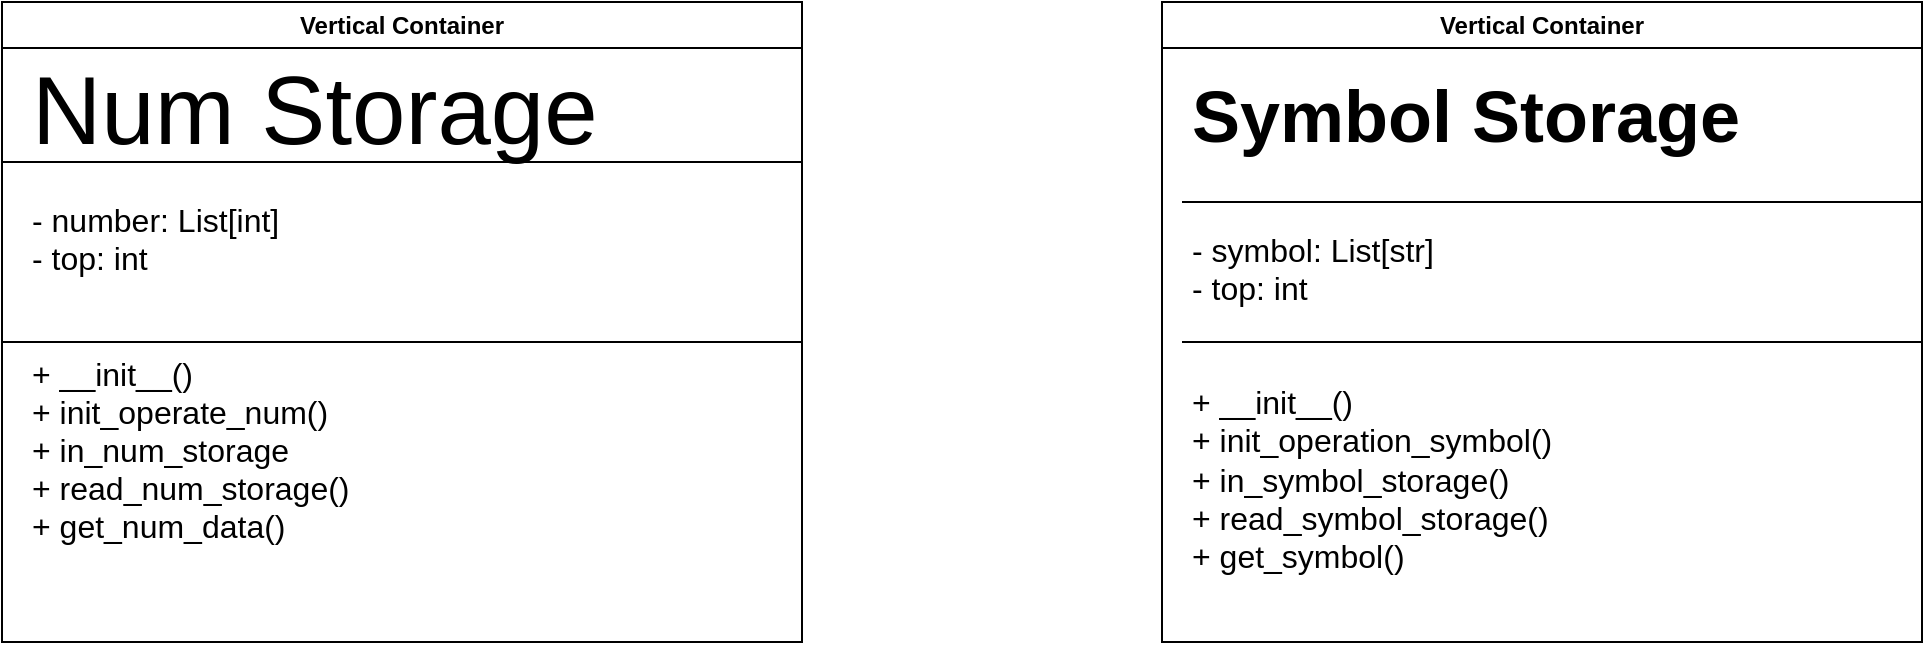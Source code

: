 <mxfile version="23.1.1" type="github">
  <diagram name="Page-1" id="cELOeBPH5fHN-PTh6r6i">
    <mxGraphModel dx="2693" dy="933" grid="1" gridSize="10" guides="1" tooltips="1" connect="1" arrows="1" fold="1" page="1" pageScale="1" pageWidth="850" pageHeight="1100" math="0" shadow="0">
      <root>
        <mxCell id="0" />
        <mxCell id="1" parent="0" />
        <mxCell id="TyUvi6pv0yWCHdS88cj0-25" value="Vertical Container" style="swimlane;whiteSpace=wrap;html=1;" parent="1" vertex="1">
          <mxGeometry x="-100" y="230" width="400" height="320" as="geometry">
            <mxRectangle x="50" y="230" width="140" height="30" as="alternateBounds" />
          </mxGeometry>
        </mxCell>
        <mxCell id="Bwfb_WO4ZSQ5CkVbW3Iq-2" value="&lt;h1&gt;&lt;span style=&quot;background-color: initial; font-weight: normal;&quot;&gt;&lt;font style=&quot;font-size: 48px;&quot;&gt;Num Storage&lt;/font&gt;&lt;/span&gt;&lt;/h1&gt;&lt;div&gt;&lt;span style=&quot;font-size: medium; background-color: initial;&quot;&gt;- number: List[int]&lt;/span&gt;&lt;br&gt;&lt;/div&gt;&lt;div&gt;&lt;font size=&quot;3&quot; style=&quot;&quot;&gt;- top: int&lt;/font&gt;&lt;/div&gt;&lt;div&gt;&lt;font size=&quot;3&quot;&gt;&lt;br&gt;&lt;/font&gt;&lt;/div&gt;&lt;div&gt;&lt;font size=&quot;3&quot;&gt;&lt;br&gt;&lt;/font&gt;&lt;/div&gt;&lt;div&gt;&lt;font size=&quot;3&quot;&gt;+ __init__()&lt;/font&gt;&lt;/div&gt;&lt;div&gt;&lt;font size=&quot;3&quot;&gt;+ init_operate_num()&lt;/font&gt;&lt;/div&gt;&lt;div&gt;&lt;font size=&quot;3&quot;&gt;+ in_num_storage&lt;/font&gt;&lt;/div&gt;&lt;div&gt;&lt;font size=&quot;3&quot;&gt;+ read_num_storage()&lt;/font&gt;&lt;/div&gt;&lt;div&gt;&lt;font size=&quot;3&quot;&gt;+ get_num_data()&lt;/font&gt;&lt;/div&gt;&lt;div&gt;&lt;br&gt;&lt;/div&gt;" style="text;html=1;strokeColor=none;fillColor=none;spacing=5;spacingTop=-20;whiteSpace=wrap;overflow=hidden;rounded=0;" vertex="1" parent="TyUvi6pv0yWCHdS88cj0-25">
          <mxGeometry x="10" y="20" width="380" height="280" as="geometry" />
        </mxCell>
        <mxCell id="Bwfb_WO4ZSQ5CkVbW3Iq-4" value="" style="endArrow=none;html=1;rounded=0;" edge="1" parent="TyUvi6pv0yWCHdS88cj0-25">
          <mxGeometry width="50" height="50" relative="1" as="geometry">
            <mxPoint x="400" y="170" as="sourcePoint" />
            <mxPoint y="170" as="targetPoint" />
          </mxGeometry>
        </mxCell>
        <mxCell id="TyUvi6pv0yWCHdS88cj0-31" value="Vertical Container" style="swimlane;whiteSpace=wrap;html=1;" parent="1" vertex="1">
          <mxGeometry x="480" y="230" width="380" height="320" as="geometry" />
        </mxCell>
        <mxCell id="Bwfb_WO4ZSQ5CkVbW3Iq-5" value="&lt;h1&gt;&lt;font style=&quot;font-size: 36px;&quot;&gt;Symbol Storage&lt;/font&gt;&lt;/h1&gt;&lt;div&gt;&lt;font size=&quot;3&quot;&gt;&lt;br&gt;&lt;/font&gt;&lt;/div&gt;&lt;div&gt;&lt;font size=&quot;3&quot;&gt;- symbol: List[str]&lt;/font&gt;&lt;/div&gt;&lt;div&gt;&lt;font size=&quot;3&quot;&gt;- top: int&lt;/font&gt;&lt;/div&gt;&lt;div&gt;&lt;font size=&quot;3&quot;&gt;&lt;br&gt;&lt;/font&gt;&lt;/div&gt;&lt;div&gt;&lt;font size=&quot;3&quot;&gt;&lt;br&gt;&lt;/font&gt;&lt;/div&gt;&lt;div&gt;&lt;font size=&quot;3&quot;&gt;+ __init__()&lt;/font&gt;&lt;/div&gt;&lt;div&gt;&lt;font size=&quot;3&quot;&gt;+ init_operation_symbol()&lt;/font&gt;&lt;/div&gt;&lt;div&gt;&lt;font size=&quot;3&quot;&gt;+ in_symbol_storage()&lt;/font&gt;&lt;/div&gt;&lt;div&gt;&lt;font size=&quot;3&quot;&gt;+ read_symbol_storage()&lt;/font&gt;&lt;/div&gt;&lt;div&gt;&lt;font size=&quot;3&quot;&gt;+ get_symbol()&lt;/font&gt;&lt;/div&gt;" style="text;html=1;strokeColor=none;fillColor=none;spacing=5;spacingTop=-20;whiteSpace=wrap;overflow=hidden;rounded=0;" vertex="1" parent="TyUvi6pv0yWCHdS88cj0-31">
          <mxGeometry x="10" y="30" width="370" height="280" as="geometry" />
        </mxCell>
        <mxCell id="Bwfb_WO4ZSQ5CkVbW3Iq-6" value="" style="endArrow=none;html=1;rounded=0;exitX=0;exitY=0.25;exitDx=0;exitDy=0;entryX=1;entryY=0.25;entryDx=0;entryDy=0;" edge="1" parent="TyUvi6pv0yWCHdS88cj0-31" source="Bwfb_WO4ZSQ5CkVbW3Iq-5" target="Bwfb_WO4ZSQ5CkVbW3Iq-5">
          <mxGeometry width="50" height="50" relative="1" as="geometry">
            <mxPoint x="150" y="270" as="sourcePoint" />
            <mxPoint x="200" y="220" as="targetPoint" />
          </mxGeometry>
        </mxCell>
        <mxCell id="Bwfb_WO4ZSQ5CkVbW3Iq-8" value="" style="endArrow=none;html=1;rounded=0;exitX=0;exitY=0.5;exitDx=0;exitDy=0;entryX=1;entryY=0.5;entryDx=0;entryDy=0;" edge="1" parent="TyUvi6pv0yWCHdS88cj0-31" source="Bwfb_WO4ZSQ5CkVbW3Iq-5" target="Bwfb_WO4ZSQ5CkVbW3Iq-5">
          <mxGeometry width="50" height="50" relative="1" as="geometry">
            <mxPoint x="90" y="220" as="sourcePoint" />
            <mxPoint x="140" y="170" as="targetPoint" />
          </mxGeometry>
        </mxCell>
        <mxCell id="TyUvi6pv0yWCHdS88cj0-34" value="" style="endArrow=none;html=1;rounded=0;exitX=0;exitY=0.25;exitDx=0;exitDy=0;entryX=1;entryY=0.25;entryDx=0;entryDy=0;" parent="1" source="TyUvi6pv0yWCHdS88cj0-25" target="TyUvi6pv0yWCHdS88cj0-25" edge="1">
          <mxGeometry width="50" height="50" relative="1" as="geometry">
            <mxPoint x="70" y="350" as="sourcePoint" />
            <mxPoint x="120" y="300" as="targetPoint" />
          </mxGeometry>
        </mxCell>
      </root>
    </mxGraphModel>
  </diagram>
</mxfile>
